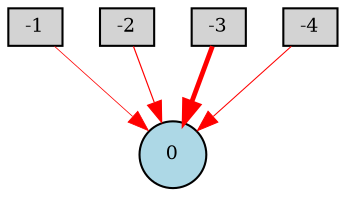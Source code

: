 digraph {
	node [fontsize=9 height=0.2 shape=circle width=0.2]
	-1 [fillcolor=lightgray shape=box style=filled]
	-2 [fillcolor=lightgray shape=box style=filled]
	-3 [fillcolor=lightgray shape=box style=filled]
	-4 [fillcolor=lightgray shape=box style=filled]
	0 [fillcolor=lightblue style=filled]
	-4 -> 0 [color=red penwidth=0.500763734582927 style=solid]
	-1 -> 0 [color=red penwidth=0.371090516109563 style=solid]
	-3 -> 0 [color=red penwidth=2.3083997672375083 style=solid]
	-2 -> 0 [color=red penwidth=0.5647963874741411 style=solid]
}
